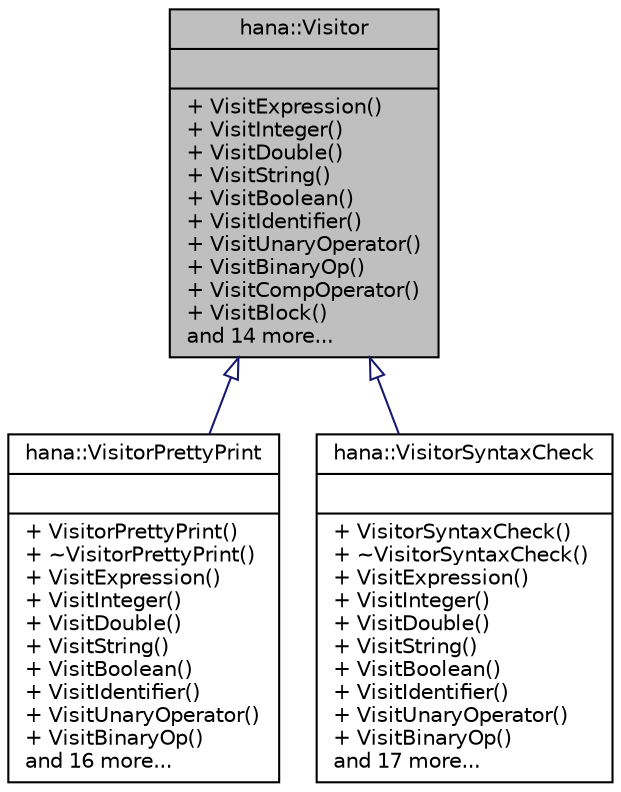digraph "hana::Visitor"
{
 // LATEX_PDF_SIZE
  edge [fontname="Helvetica",fontsize="10",labelfontname="Helvetica",labelfontsize="10"];
  node [fontname="Helvetica",fontsize="10",shape=record];
  Node1 [label="{hana::Visitor\n||+ VisitExpression()\l+ VisitInteger()\l+ VisitDouble()\l+ VisitString()\l+ VisitBoolean()\l+ VisitIdentifier()\l+ VisitUnaryOperator()\l+ VisitBinaryOp()\l+ VisitCompOperator()\l+ VisitBlock()\land 14 more...\l}",height=0.2,width=0.4,color="black", fillcolor="grey75", style="filled", fontcolor="black",tooltip=" "];
  Node1 -> Node2 [dir="back",color="midnightblue",fontsize="10",style="solid",arrowtail="onormal",fontname="Helvetica"];
  Node2 [label="{hana::VisitorPrettyPrint\n||+ VisitorPrettyPrint()\l+ ~VisitorPrettyPrint()\l+ VisitExpression()\l+ VisitInteger()\l+ VisitDouble()\l+ VisitString()\l+ VisitBoolean()\l+ VisitIdentifier()\l+ VisitUnaryOperator()\l+ VisitBinaryOp()\land 16 more...\l}",height=0.2,width=0.4,color="black", fillcolor="white", style="filled",URL="$classhana_1_1_visitor_pretty_print.html",tooltip=" "];
  Node1 -> Node3 [dir="back",color="midnightblue",fontsize="10",style="solid",arrowtail="onormal",fontname="Helvetica"];
  Node3 [label="{hana::VisitorSyntaxCheck\n||+ VisitorSyntaxCheck()\l+ ~VisitorSyntaxCheck()\l+ VisitExpression()\l+ VisitInteger()\l+ VisitDouble()\l+ VisitString()\l+ VisitBoolean()\l+ VisitIdentifier()\l+ VisitUnaryOperator()\l+ VisitBinaryOp()\land 17 more...\l}",height=0.2,width=0.4,color="black", fillcolor="white", style="filled",URL="$classhana_1_1_visitor_syntax_check.html",tooltip=" "];
}
